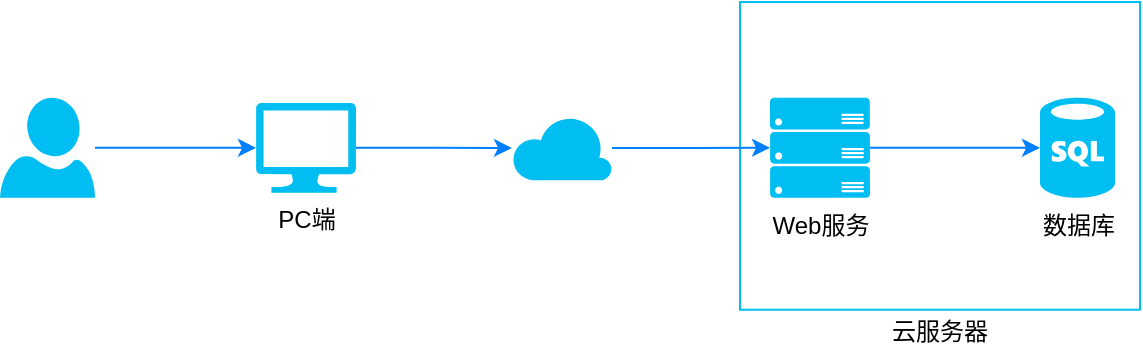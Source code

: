<mxfile version="21.5.1" type="github">
  <diagram name="硬件架构" id="IVF-T1vuP3Zt9l8w4tPT">
    <mxGraphModel dx="2641" dy="1035" grid="1" gridSize="10" guides="1" tooltips="1" connect="1" arrows="1" fold="1" page="1" pageScale="1" pageWidth="827" pageHeight="1169" math="0" shadow="0">
      <root>
        <mxCell id="0" />
        <mxCell id="1" parent="0" />
        <mxCell id="KhgdXr3l_NWg99dcMsrg-4" value="" style="rounded=0;whiteSpace=wrap;html=1;fillColor=none;strokeColor=#00BEF2;" vertex="1" parent="1">
          <mxGeometry x="498" y="70.0" width="200" height="153.85" as="geometry" />
        </mxCell>
        <mxCell id="KhgdXr3l_NWg99dcMsrg-23" value="" style="edgeStyle=orthogonalEdgeStyle;rounded=0;orthogonalLoop=1;jettySize=auto;html=1;strokeColor=#007FFF;" edge="1" parent="1" source="KhgdXr3l_NWg99dcMsrg-6" target="KhgdXr3l_NWg99dcMsrg-7">
          <mxGeometry relative="1" as="geometry" />
        </mxCell>
        <mxCell id="KhgdXr3l_NWg99dcMsrg-6" value="Web服务" style="verticalLabelPosition=bottom;html=1;verticalAlign=top;align=center;strokeColor=none;fillColor=#00BEF2;shape=mxgraph.azure.server_rack;" vertex="1" parent="1">
          <mxGeometry x="513" y="117.925" width="50" height="50" as="geometry" />
        </mxCell>
        <mxCell id="KhgdXr3l_NWg99dcMsrg-7" value="数据库" style="verticalLabelPosition=bottom;html=1;verticalAlign=top;align=center;strokeColor=none;fillColor=#00BEF2;shape=mxgraph.azure.sql_database;" vertex="1" parent="1">
          <mxGeometry x="648" y="117.925" width="37.5" height="50" as="geometry" />
        </mxCell>
        <mxCell id="KhgdXr3l_NWg99dcMsrg-20" value="" style="edgeStyle=orthogonalEdgeStyle;rounded=0;orthogonalLoop=1;jettySize=auto;html=1;strokeColor=#007FFF;" edge="1" parent="1" source="KhgdXr3l_NWg99dcMsrg-10" target="KhgdXr3l_NWg99dcMsrg-11">
          <mxGeometry relative="1" as="geometry" />
        </mxCell>
        <mxCell id="KhgdXr3l_NWg99dcMsrg-10" value="" style="verticalLabelPosition=bottom;html=1;verticalAlign=top;align=center;strokeColor=none;fillColor=#00BEF2;shape=mxgraph.azure.user;" vertex="1" parent="1">
          <mxGeometry x="128" y="117.925" width="47.5" height="50" as="geometry" />
        </mxCell>
        <mxCell id="KhgdXr3l_NWg99dcMsrg-21" value="" style="edgeStyle=orthogonalEdgeStyle;rounded=0;orthogonalLoop=1;jettySize=auto;html=1;strokeColor=#007FFF;" edge="1" parent="1" source="KhgdXr3l_NWg99dcMsrg-11" target="KhgdXr3l_NWg99dcMsrg-12">
          <mxGeometry relative="1" as="geometry" />
        </mxCell>
        <mxCell id="KhgdXr3l_NWg99dcMsrg-11" value="PC端" style="verticalLabelPosition=bottom;html=1;verticalAlign=top;align=center;strokeColor=none;fillColor=#00BEF2;shape=mxgraph.azure.computer;pointerEvents=1;" vertex="1" parent="1">
          <mxGeometry x="256" y="120.425" width="50" height="45" as="geometry" />
        </mxCell>
        <mxCell id="KhgdXr3l_NWg99dcMsrg-22" value="" style="edgeStyle=orthogonalEdgeStyle;rounded=0;orthogonalLoop=1;jettySize=auto;html=1;strokeColor=#007FFF;" edge="1" parent="1" source="KhgdXr3l_NWg99dcMsrg-12" target="KhgdXr3l_NWg99dcMsrg-6">
          <mxGeometry relative="1" as="geometry" />
        </mxCell>
        <mxCell id="KhgdXr3l_NWg99dcMsrg-12" value="" style="verticalLabelPosition=bottom;html=1;verticalAlign=top;align=center;strokeColor=none;fillColor=#00BEF2;shape=mxgraph.azure.cloud;" vertex="1" parent="1">
          <mxGeometry x="384" y="126.675" width="50" height="32.5" as="geometry" />
        </mxCell>
        <mxCell id="KhgdXr3l_NWg99dcMsrg-25" value="云服务器" style="text;strokeColor=none;align=center;fillColor=none;html=1;verticalAlign=middle;whiteSpace=wrap;rounded=0;" vertex="1" parent="1">
          <mxGeometry x="568" y="220" width="60" height="30" as="geometry" />
        </mxCell>
      </root>
    </mxGraphModel>
  </diagram>
</mxfile>
